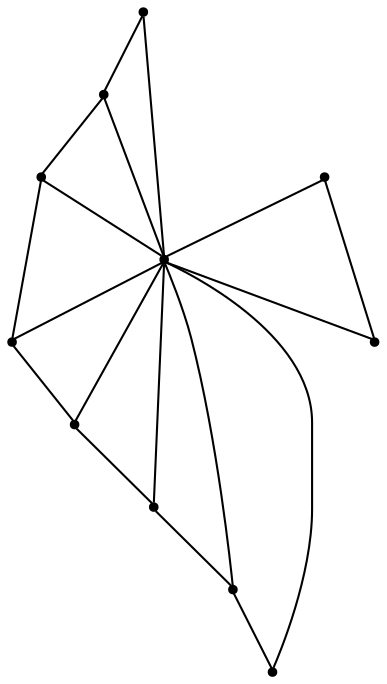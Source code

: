 graph {
  node [shape=point,comment="{\"directed\":false,\"doi\":\"10.1007/978-3-030-35802-0_33\",\"figure\":\"1 (1)\"}"]

  v0 [pos="600.5706671525919,431.414957143606"]
  v1 [pos="400.5388090731538,631.4443716489725"]
  v2 [pos="533.8933705280429,464.75319289450044"]
  v3 [pos="300.52289195626315,464.75319289450044"]
  v4 [pos="267.18424761826475,464.75319289450044"]
  v5 [pos="333.8615362942615,464.75319289450044"]
  v6 [pos="367.20018063225984,464.7531928945004"]
  v7 [pos="433.8774693082566,464.7531928945004"]
  v8 [pos="467.216113646255,464.75319289450044"]
  v9 [pos="500.5547579842534,464.75319289450044"]
  v10 [pos="200.50695099371575,431.414957143606"]

  v0 -- v1 [id="-1",pos="600.5706671525919,431.414957143606 400.5388090731538,631.4443716489725 400.5388090731538,631.4443716489725 400.5388090731538,631.4443716489725"]
  v10 -- v0 [id="-2",pos="200.50695099371575,431.414957143606 600.5706671525919,431.414957143606 600.5706671525919,431.414957143606 600.5706671525919,431.414957143606"]
  v4 -- v3 [id="-6",pos="267.18424761826475,464.75319289450044 300.52289195626315,464.75319289450044 300.52289195626315,464.75319289450044 300.52289195626315,464.75319289450044"]
  v3 -- v5 [id="-7",pos="300.52289195626315,464.75319289450044 333.8615362942615,464.75319289450044 333.8615362942615,464.75319289450044 333.8615362942615,464.75319289450044"]
  v5 -- v6 [id="-8",pos="333.8615362942615,464.75319289450044 367.20018063225984,464.7531928945004 367.20018063225984,464.7531928945004 367.20018063225984,464.7531928945004"]
  v6 -- v7 [id="-9",pos="367.20018063225984,464.7531928945004 433.8774693082566,464.7531928945004 433.8774693082566,464.7531928945004 433.8774693082566,464.7531928945004"]
  v7 -- v8 [id="-10",pos="433.8774693082566,464.7531928945004 467.216113646255,464.75319289450044 467.216113646255,464.75319289450044 467.216113646255,464.75319289450044"]
  v8 -- v9 [id="-11",pos="467.216113646255,464.75319289450044 500.5547579842534,464.75319289450044 500.5547579842534,464.75319289450044 500.5547579842534,464.75319289450044"]
  v9 -- v2 [id="-12",pos="500.5547579842534,464.75319289450044 533.8933705280429,464.75319289450044 533.8933705280429,464.75319289450044 533.8933705280429,464.75319289450044"]
  v4 -- v1 [id="-13",pos="267.18424761826475,464.75319289450044 400.5388090731538,631.4443716489725 400.5388090731538,631.4443716489725 400.5388090731538,631.4443716489725"]
  v3 -- v1 [id="-30",pos="300.52289195626315,464.75319289450044 400.5388090731538,631.4443716489725 400.5388090731538,631.4443716489725 400.5388090731538,631.4443716489725"]
  v5 -- v1 [id="-31",pos="333.8615362942615,464.75319289450044 400.5388090731538,631.4443716489725 400.5388090731538,631.4443716489725 400.5388090731538,631.4443716489725"]
  v1 -- v6 [id="-34",pos="400.5388090731538,631.4443716489725 367.20018063225984,464.7531928945004 367.20018063225984,464.7531928945004 367.20018063225984,464.7531928945004"]
  v1 -- v10 [id="-37",pos="400.5388090731538,631.4443716489725 200.50695099371575,431.414957143606 200.50695099371575,431.414957143606 200.50695099371575,431.414957143606"]
  v1 -- v7 [id="-38",pos="400.5388090731538,631.4443716489725 433.8774693082566,464.7531928945004 433.8774693082566,464.7531928945004 433.8774693082566,464.7531928945004"]
  v1 -- v9 [id="-39",pos="400.5388090731538,631.4443716489725 500.5547579842534,464.75319289450044 500.5547579842534,464.75319289450044 500.5547579842534,464.75319289450044"]
  v1 -- v2 [id="-42",pos="400.5388090731538,631.4443716489725 533.8933705280429,464.75319289450044 533.8933705280429,464.75319289450044 533.8933705280429,464.75319289450044"]
  v8 -- v1 [id="-45",pos="467.216113646255,464.75319289450044 400.5388090731538,631.4443716489725 400.5388090731538,631.4443716489725 400.5388090731538,631.4443716489725"]
}